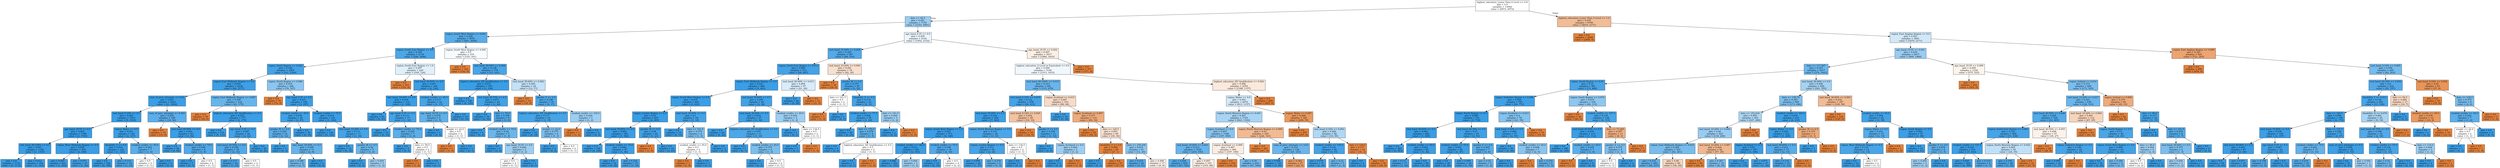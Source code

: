 digraph Tree {
node [shape=box, style="filled", color="black"] ;
0 [label="highest_education_Lower Than A Level <= 0.0\ngini = 0.5\nsamples = 13944\nvalue = [6972, 6972]", fillcolor="#e5813900"] ;
1 [label="date <= 92.5\ngini = 0.441\nsamples = 7154\nvalue = [2353, 4801]", fillcolor="#399de582"] ;
0 -> 1 [labeldistance=2.5, labelangle=45, headlabel="True"] ;
2 [label="region_South West Region <= 0.001\ngini = 0.228\nsamples = 3050\nvalue = [401, 2649]", fillcolor="#399de5d8"] ;
1 -> 2 ;
3 [label="region_South East Region <= 0.0\ngini = 0.164\nsamples = 2734\nvalue = [246, 2488]", fillcolor="#399de5e6"] ;
2 -> 3 ;
4 [label="region_North Region <= 0.022\ngini = 0.106\nsamples = 2505\nvalue = [141, 2364]", fillcolor="#399de5f0"] ;
3 -> 4 ;
5 [label="region_East Midlands Region <= 0.0\ngini = 0.054\nsamples = 2239\nvalue = [62, 2177]", fillcolor="#399de5f8"] ;
4 -> 5 ;
6 [label="num_of_prev_attempts <= 0.01\ngini = 0.021\nsamples = 2023\nvalue = [21, 2002]", fillcolor="#399de5fc"] ;
5 -> 6 ;
7 [label="imd_band_0-10% <= 0.5\ngini = 0.005\nsamples = 1915\nvalue = [5, 1910]", fillcolor="#399de5fe"] ;
6 -> 7 ;
8 [label="age_band_35-55 <= 0.5\ngini = 0.003\nsamples = 1786\nvalue = [3, 1783]", fillcolor="#399de5ff"] ;
7 -> 8 ;
9 [label="imd_band_90-100% <= 0.5\ngini = 0.001\nsamples = 1336\nvalue = [1, 1335]", fillcolor="#399de5ff"] ;
8 -> 9 ;
10 [label="gini = 0.0\nsamples = 1172\nvalue = [0, 1172]", fillcolor="#399de5ff"] ;
9 -> 10 ;
11 [label="gini = 0.012\nsamples = 164\nvalue = [1, 163]", fillcolor="#399de5fd"] ;
9 -> 11 ;
12 [label="region_West Midlands Region <= 0.5\ngini = 0.009\nsamples = 450\nvalue = [2, 448]", fillcolor="#399de5fe"] ;
8 -> 12 ;
13 [label="gini = 0.005\nsamples = 423\nvalue = [1, 422]", fillcolor="#399de5fe"] ;
12 -> 13 ;
14 [label="gini = 0.071\nsamples = 27\nvalue = [1, 26]", fillcolor="#399de5f5"] ;
12 -> 14 ;
15 [label="region_Wales <= 0.5\ngini = 0.031\nsamples = 129\nvalue = [2, 127]", fillcolor="#399de5fb"] ;
7 -> 15 ;
16 [label="disability_Y <= 0.5\ngini = 0.016\nsamples = 122\nvalue = [1, 121]", fillcolor="#399de5fd"] ;
15 -> 16 ;
17 [label="gini = 0.0\nsamples = 108\nvalue = [0, 108]", fillcolor="#399de5ff"] ;
16 -> 17 ;
18 [label="gini = 0.133\nsamples = 14\nvalue = [1, 13]", fillcolor="#399de5eb"] ;
16 -> 18 ;
19 [label="studied_credits <= 45.0\ngini = 0.245\nsamples = 7\nvalue = [1, 6]", fillcolor="#399de5d4"] ;
15 -> 19 ;
20 [label="gini = 0.5\nsamples = 2\nvalue = [1, 1]", fillcolor="#e5813900"] ;
19 -> 20 ;
21 [label="gini = 0.0\nsamples = 5\nvalue = [0, 5]", fillcolor="#399de5ff"] ;
19 -> 21 ;
22 [label="num_of_prev_attempts <= 0.983\ngini = 0.252\nsamples = 108\nvalue = [16, 92]", fillcolor="#399de5d3"] ;
6 -> 22 ;
23 [label="gini = 0.0\nsamples = 15\nvalue = [15, 0]", fillcolor="#e58139ff"] ;
22 -> 23 ;
24 [label="imd_band_80-90% <= 0.5\ngini = 0.021\nsamples = 93\nvalue = [1, 92]", fillcolor="#399de5fc"] ;
22 -> 24 ;
25 [label="gini = 0.0\nsamples = 84\nvalue = [0, 84]", fillcolor="#399de5ff"] ;
24 -> 25 ;
26 [label="studied_credits <= 75.0\ngini = 0.198\nsamples = 9\nvalue = [1, 8]", fillcolor="#399de5df"] ;
24 -> 26 ;
27 [label="gini = 0.0\nsamples = 7\nvalue = [0, 7]", fillcolor="#399de5ff"] ;
26 -> 27 ;
28 [label="gini = 0.5\nsamples = 2\nvalue = [1, 1]", fillcolor="#e5813900"] ;
26 -> 28 ;
29 [label="region_East Midlands Region <= 0.987\ngini = 0.308\nsamples = 216\nvalue = [41, 175]", fillcolor="#399de5c3"] ;
5 -> 29 ;
30 [label="gini = 0.0\nsamples = 39\nvalue = [39, 0]", fillcolor="#e58139ff"] ;
29 -> 30 ;
31 [label="highest_education_HE Qualification <= 0.5\ngini = 0.022\nsamples = 177\nvalue = [2, 175]", fillcolor="#399de5fc"] ;
29 -> 31 ;
32 [label="gini = 0.0\nsamples = 133\nvalue = [0, 133]", fillcolor="#399de5ff"] ;
31 -> 32 ;
33 [label="age_band_0-35 <= 0.5\ngini = 0.087\nsamples = 44\nvalue = [2, 42]", fillcolor="#399de5f3"] ;
31 -> 33 ;
34 [label="imd_band_40-50% <= 0.5\ngini = 0.198\nsamples = 18\nvalue = [2, 16]", fillcolor="#399de5df"] ;
33 -> 34 ;
35 [label="gini = 0.117\nsamples = 16\nvalue = [1, 15]", fillcolor="#399de5ee"] ;
34 -> 35 ;
36 [label="gini = 0.5\nsamples = 2\nvalue = [1, 1]", fillcolor="#e5813900"] ;
34 -> 36 ;
37 [label="gini = 0.0\nsamples = 26\nvalue = [0, 26]", fillcolor="#399de5ff"] ;
33 -> 37 ;
38 [label="region_North Region <= 0.989\ngini = 0.418\nsamples = 266\nvalue = [79, 187]", fillcolor="#399de593"] ;
4 -> 38 ;
39 [label="gini = 0.0\nsamples = 76\nvalue = [76, 0]", fillcolor="#e58139ff"] ;
38 -> 39 ;
40 [label="age_band_0-35 <= 0.5\ngini = 0.031\nsamples = 190\nvalue = [3, 187]", fillcolor="#399de5fb"] ;
38 -> 40 ;
41 [label="studied_credits <= 45.0\ngini = 0.078\nsamples = 49\nvalue = [2, 47]", fillcolor="#399de5f4"] ;
40 -> 41 ;
42 [label="gender_M <= 0.5\ngini = 0.245\nsamples = 14\nvalue = [2, 12]", fillcolor="#399de5d4"] ;
41 -> 42 ;
43 [label="gini = 0.0\nsamples = 3\nvalue = [0, 3]", fillcolor="#399de5ff"] ;
42 -> 43 ;
44 [label="imd_band_30-40% <= 0.5\ngini = 0.298\nsamples = 11\nvalue = [2, 9]", fillcolor="#399de5c6"] ;
42 -> 44 ;
45 [label="gini = 0.346\nsamples = 9\nvalue = [2, 7]", fillcolor="#399de5b6"] ;
44 -> 45 ;
46 [label="gini = 0.0\nsamples = 2\nvalue = [0, 2]", fillcolor="#399de5ff"] ;
44 -> 46 ;
47 [label="gini = 0.0\nsamples = 35\nvalue = [0, 35]", fillcolor="#399de5ff"] ;
41 -> 47 ;
48 [label="studied_credits <= 75.0\ngini = 0.014\nsamples = 141\nvalue = [1, 140]", fillcolor="#399de5fd"] ;
40 -> 48 ;
49 [label="gini = 0.0\nsamples = 124\nvalue = [0, 124]", fillcolor="#399de5ff"] ;
48 -> 49 ;
50 [label="imd_band_10-20% <= 0.5\ngini = 0.111\nsamples = 17\nvalue = [1, 16]", fillcolor="#399de5ef"] ;
48 -> 50 ;
51 [label="gini = 0.0\nsamples = 12\nvalue = [0, 12]", fillcolor="#399de5ff"] ;
50 -> 51 ;
52 [label="gender_M <= 0.5\ngini = 0.32\nsamples = 5\nvalue = [1, 4]", fillcolor="#399de5bf"] ;
50 -> 52 ;
53 [label="gini = 0.0\nsamples = 2\nvalue = [0, 2]", fillcolor="#399de5ff"] ;
52 -> 53 ;
54 [label="gini = 0.444\nsamples = 3\nvalue = [1, 2]", fillcolor="#399de57f"] ;
52 -> 54 ;
55 [label="region_South East Region <= 1.0\ngini = 0.497\nsamples = 229\nvalue = [105, 124]", fillcolor="#399de527"] ;
3 -> 55 ;
56 [label="gini = 0.0\nsamples = 103\nvalue = [103, 0]", fillcolor="#e58139ff"] ;
55 -> 56 ;
57 [label="imd_band_40-50% <= 0.5\ngini = 0.031\nsamples = 126\nvalue = [2, 124]", fillcolor="#399de5fb"] ;
55 -> 57 ;
58 [label="imd_band_30-40% <= 0.5\ngini = 0.018\nsamples = 110\nvalue = [1, 109]", fillcolor="#399de5fd"] ;
57 -> 58 ;
59 [label="gini = 0.0\nsamples = 93\nvalue = [0, 93]", fillcolor="#399de5ff"] ;
58 -> 59 ;
60 [label="age_band_0-35 <= 0.5\ngini = 0.111\nsamples = 17\nvalue = [1, 16]", fillcolor="#399de5ef"] ;
58 -> 60 ;
61 [label="gini = 0.0\nsamples = 10\nvalue = [0, 10]", fillcolor="#399de5ff"] ;
60 -> 61 ;
62 [label="studied_credits <= 75.0\ngini = 0.245\nsamples = 7\nvalue = [1, 6]", fillcolor="#399de5d4"] ;
60 -> 62 ;
63 [label="gini = 0.0\nsamples = 5\nvalue = [0, 5]", fillcolor="#399de5ff"] ;
62 -> 63 ;
64 [label="date <= 50.5\ngini = 0.5\nsamples = 2\nvalue = [1, 1]", fillcolor="#e5813900"] ;
62 -> 64 ;
65 [label="gini = 0.0\nsamples = 1\nvalue = [1, 0]", fillcolor="#e58139ff"] ;
64 -> 65 ;
66 [label="gini = 0.0\nsamples = 1\nvalue = [0, 1]", fillcolor="#399de5ff"] ;
64 -> 66 ;
67 [label="studied_credits <= 45.0\ngini = 0.117\nsamples = 16\nvalue = [1, 15]", fillcolor="#399de5ee"] ;
57 -> 67 ;
68 [label="age_band_35-55 <= 0.5\ngini = 0.278\nsamples = 6\nvalue = [1, 5]", fillcolor="#399de5cc"] ;
67 -> 68 ;
69 [label="gini = 0.0\nsamples = 4\nvalue = [0, 4]", fillcolor="#399de5ff"] ;
68 -> 69 ;
70 [label="weight <= 22.0\ngini = 0.5\nsamples = 2\nvalue = [1, 1]", fillcolor="#e5813900"] ;
68 -> 70 ;
71 [label="gini = 0.0\nsamples = 1\nvalue = [1, 0]", fillcolor="#e58139ff"] ;
70 -> 71 ;
72 [label="gini = 0.0\nsamples = 1\nvalue = [0, 1]", fillcolor="#399de5ff"] ;
70 -> 72 ;
73 [label="gini = 0.0\nsamples = 10\nvalue = [0, 10]", fillcolor="#399de5ff"] ;
67 -> 73 ;
74 [label="region_South West Region <= 0.995\ngini = 0.5\nsamples = 316\nvalue = [155, 161]", fillcolor="#399de50a"] ;
2 -> 74 ;
75 [label="gini = 0.0\nsamples = 142\nvalue = [142, 0]", fillcolor="#e58139ff"] ;
74 -> 75 ;
76 [label="imd_band_50-60% <= 0.008\ngini = 0.138\nsamples = 174\nvalue = [13, 161]", fillcolor="#399de5ea"] ;
74 -> 76 ;
77 [label="highest_education_HE Qualification <= 0.5\ngini = 0.014\nsamples = 145\nvalue = [1, 144]", fillcolor="#399de5fd"] ;
76 -> 77 ;
78 [label="gini = 0.0\nsamples = 120\nvalue = [0, 120]", fillcolor="#399de5ff"] ;
77 -> 78 ;
79 [label="imd_band_60-70% <= 0.5\ngini = 0.077\nsamples = 25\nvalue = [1, 24]", fillcolor="#399de5f4"] ;
77 -> 79 ;
80 [label="gini = 0.0\nsamples = 16\nvalue = [0, 16]", fillcolor="#399de5ff"] ;
79 -> 80 ;
81 [label="date <= 50.5\ngini = 0.198\nsamples = 9\nvalue = [1, 8]", fillcolor="#399de5df"] ;
79 -> 81 ;
82 [label="gini = 0.0\nsamples = 4\nvalue = [0, 4]", fillcolor="#399de5ff"] ;
81 -> 82 ;
83 [label="studied_credits <= 75.0\ngini = 0.32\nsamples = 5\nvalue = [1, 4]", fillcolor="#399de5bf"] ;
81 -> 83 ;
84 [label="gini = 0.0\nsamples = 2\nvalue = [0, 2]", fillcolor="#399de5ff"] ;
83 -> 84 ;
85 [label="age_band_35-55 <= 0.5\ngini = 0.444\nsamples = 3\nvalue = [1, 2]", fillcolor="#399de57f"] ;
83 -> 85 ;
86 [label="gini = 0.5\nsamples = 2\nvalue = [1, 1]", fillcolor="#e5813900"] ;
85 -> 86 ;
87 [label="gini = 0.0\nsamples = 1\nvalue = [0, 1]", fillcolor="#399de5ff"] ;
85 -> 87 ;
88 [label="imd_band_50-60% <= 0.992\ngini = 0.485\nsamples = 29\nvalue = [12, 17]", fillcolor="#399de54b"] ;
76 -> 88 ;
89 [label="gini = 0.0\nsamples = 10\nvalue = [10, 0]", fillcolor="#e58139ff"] ;
88 -> 89 ;
90 [label="gender_F <= 0.5\ngini = 0.188\nsamples = 19\nvalue = [2, 17]", fillcolor="#399de5e1"] ;
88 -> 90 ;
91 [label="highest_education_HE Qualification <= 0.5\ngini = 0.117\nsamples = 16\nvalue = [1, 15]", fillcolor="#399de5ee"] ;
90 -> 91 ;
92 [label="gini = 0.0\nsamples = 12\nvalue = [0, 12]", fillcolor="#399de5ff"] ;
91 -> 92 ;
93 [label="weight <= 22.0\ngini = 0.375\nsamples = 4\nvalue = [1, 3]", fillcolor="#399de5aa"] ;
91 -> 93 ;
94 [label="gini = 0.0\nsamples = 2\nvalue = [0, 2]", fillcolor="#399de5ff"] ;
93 -> 94 ;
95 [label="gini = 0.5\nsamples = 2\nvalue = [1, 1]", fillcolor="#e5813900"] ;
93 -> 95 ;
96 [label="studied_credits <= 105.0\ngini = 0.444\nsamples = 3\nvalue = [1, 2]", fillcolor="#399de57f"] ;
90 -> 96 ;
97 [label="gini = 0.0\nsamples = 1\nvalue = [1, 0]", fillcolor="#e58139ff"] ;
96 -> 97 ;
98 [label="gini = 0.0\nsamples = 2\nvalue = [0, 2]", fillcolor="#399de5ff"] ;
96 -> 98 ;
99 [label="age_band_0-35 <= 0.0\ngini = 0.499\nsamples = 4104\nvalue = [1952, 2152]", fillcolor="#399de518"] ;
1 -> 99 ;
100 [label="imd_band_10-20% <= 0.005\ngini = 0.205\nsamples = 587\nvalue = [68, 519]", fillcolor="#399de5de"] ;
99 -> 100 ;
101 [label="region_South East Region <= 0.013\ngini = 0.096\nsamples = 513\nvalue = [26, 487]", fillcolor="#399de5f1"] ;
100 -> 101 ;
102 [label="region_East Midlands Region <= 0.5\ngini = 0.021\nsamples = 466\nvalue = [5, 461]", fillcolor="#399de5fc"] ;
101 -> 102 ;
103 [label="region_South West Region <= 0.5\ngini = 0.014\nsamples = 426\nvalue = [3, 423]", fillcolor="#399de5fd"] ;
102 -> 103 ;
104 [label="region_London Region <= 0.5\ngini = 0.01\nsamples = 407\nvalue = [2, 405]", fillcolor="#399de5fe"] ;
103 -> 104 ;
105 [label="imd_band_70-80% <= 0.5\ngini = 0.005\nsamples = 383\nvalue = [1, 382]", fillcolor="#399de5fe"] ;
104 -> 105 ;
106 [label="gini = 0.0\nsamples = 336\nvalue = [0, 336]", fillcolor="#399de5ff"] ;
105 -> 106 ;
107 [label="studied_credits <= 75.0\ngini = 0.042\nsamples = 47\nvalue = [1, 46]", fillcolor="#399de5f9"] ;
105 -> 107 ;
108 [label="gini = 0.0\nsamples = 32\nvalue = [0, 32]", fillcolor="#399de5ff"] ;
107 -> 108 ;
109 [label="gini = 0.124\nsamples = 15\nvalue = [1, 14]", fillcolor="#399de5ed"] ;
107 -> 109 ;
110 [label="gender_M <= 0.5\ngini = 0.08\nsamples = 24\nvalue = [1, 23]", fillcolor="#399de5f4"] ;
104 -> 110 ;
111 [label="gini = 0.0\nsamples = 1\nvalue = [1, 0]", fillcolor="#e58139ff"] ;
110 -> 111 ;
112 [label="gini = 0.0\nsamples = 23\nvalue = [0, 23]", fillcolor="#399de5ff"] ;
110 -> 112 ;
113 [label="imd_band_30-40% <= 0.5\ngini = 0.1\nsamples = 19\nvalue = [1, 18]", fillcolor="#399de5f1"] ;
103 -> 113 ;
114 [label="gini = 0.0\nsamples = 15\nvalue = [0, 15]", fillcolor="#399de5ff"] ;
113 -> 114 ;
115 [label="date <= 141.5\ngini = 0.375\nsamples = 4\nvalue = [1, 3]", fillcolor="#399de5aa"] ;
113 -> 115 ;
116 [label="studied_credits <= 45.0\ngini = 0.5\nsamples = 2\nvalue = [1, 1]", fillcolor="#e5813900"] ;
115 -> 116 ;
117 [label="gini = 0.0\nsamples = 1\nvalue = [1, 0]", fillcolor="#e58139ff"] ;
116 -> 117 ;
118 [label="gini = 0.0\nsamples = 1\nvalue = [0, 1]", fillcolor="#399de5ff"] ;
116 -> 118 ;
119 [label="gini = 0.0\nsamples = 2\nvalue = [0, 2]", fillcolor="#399de5ff"] ;
115 -> 119 ;
120 [label="imd_band_50-60% <= 0.5\ngini = 0.095\nsamples = 40\nvalue = [2, 38]", fillcolor="#399de5f2"] ;
102 -> 120 ;
121 [label="imd_band_30-40% <= 0.5\ngini = 0.053\nsamples = 37\nvalue = [1, 36]", fillcolor="#399de5f8"] ;
120 -> 121 ;
122 [label="gini = 0.0\nsamples = 26\nvalue = [0, 26]", fillcolor="#399de5ff"] ;
121 -> 122 ;
123 [label="highest_education_HE Qualification <= 0.5\ngini = 0.165\nsamples = 11\nvalue = [1, 10]", fillcolor="#399de5e6"] ;
121 -> 123 ;
124 [label="gini = 0.0\nsamples = 7\nvalue = [0, 7]", fillcolor="#399de5ff"] ;
123 -> 124 ;
125 [label="studied_credits <= 45.0\ngini = 0.375\nsamples = 4\nvalue = [1, 3]", fillcolor="#399de5aa"] ;
123 -> 125 ;
126 [label="gini = 0.0\nsamples = 2\nvalue = [0, 2]", fillcolor="#399de5ff"] ;
125 -> 126 ;
127 [label="gini = 0.5\nsamples = 2\nvalue = [1, 1]", fillcolor="#e5813900"] ;
125 -> 127 ;
128 [label="studied_credits <= 45.0\ngini = 0.444\nsamples = 3\nvalue = [1, 2]", fillcolor="#399de57f"] ;
120 -> 128 ;
129 [label="gini = 0.0\nsamples = 1\nvalue = [0, 1]", fillcolor="#399de5ff"] ;
128 -> 129 ;
130 [label="date <= 134.5\ngini = 0.5\nsamples = 2\nvalue = [1, 1]", fillcolor="#e5813900"] ;
128 -> 130 ;
131 [label="gini = 0.0\nsamples = 1\nvalue = [0, 1]", fillcolor="#399de5ff"] ;
130 -> 131 ;
132 [label="gini = 0.0\nsamples = 1\nvalue = [1, 0]", fillcolor="#e58139ff"] ;
130 -> 132 ;
133 [label="imd_band_80-90% <= 0.013\ngini = 0.494\nsamples = 47\nvalue = [21, 26]", fillcolor="#399de531"] ;
101 -> 133 ;
134 [label="gini = 0.0\nsamples = 26\nvalue = [0, 26]", fillcolor="#399de5ff"] ;
133 -> 134 ;
135 [label="gini = 0.0\nsamples = 21\nvalue = [21, 0]", fillcolor="#e58139ff"] ;
133 -> 135 ;
136 [label="imd_band_10-20% <= 0.944\ngini = 0.491\nsamples = 74\nvalue = [42, 32]", fillcolor="#e581393d"] ;
100 -> 136 ;
137 [label="gini = 0.0\nsamples = 39\nvalue = [39, 0]", fillcolor="#e58139ff"] ;
136 -> 137 ;
138 [label="gender_M <= 0.5\ngini = 0.157\nsamples = 35\nvalue = [3, 32]", fillcolor="#399de5e7"] ;
136 -> 138 ;
139 [label="date <= 141.5\ngini = 0.5\nsamples = 2\nvalue = [1, 1]", fillcolor="#e5813900"] ;
138 -> 139 ;
140 [label="gini = 0.0\nsamples = 1\nvalue = [1, 0]", fillcolor="#e58139ff"] ;
139 -> 140 ;
141 [label="gini = 0.0\nsamples = 1\nvalue = [0, 1]", fillcolor="#399de5ff"] ;
139 -> 141 ;
142 [label="disability_Y <= 0.5\ngini = 0.114\nsamples = 33\nvalue = [2, 31]", fillcolor="#399de5ef"] ;
138 -> 142 ;
143 [label="studied_credits <= 77.5\ngini = 0.064\nsamples = 30\nvalue = [1, 29]", fillcolor="#399de5f6"] ;
142 -> 143 ;
144 [label="gini = 0.0\nsamples = 24\nvalue = [0, 24]", fillcolor="#399de5ff"] ;
143 -> 144 ;
145 [label="date <= 155.5\ngini = 0.278\nsamples = 6\nvalue = [1, 5]", fillcolor="#399de5cc"] ;
143 -> 145 ;
146 [label="gini = 0.0\nsamples = 4\nvalue = [0, 4]", fillcolor="#399de5ff"] ;
145 -> 146 ;
147 [label="highest_education_HE Qualification <= 0.5\ngini = 0.5\nsamples = 2\nvalue = [1, 1]", fillcolor="#e5813900"] ;
145 -> 147 ;
148 [label="gini = 0.0\nsamples = 1\nvalue = [0, 1]", fillcolor="#399de5ff"] ;
147 -> 148 ;
149 [label="gini = 0.0\nsamples = 1\nvalue = [1, 0]", fillcolor="#e58139ff"] ;
147 -> 149 ;
150 [label="date <= 141.5\ngini = 0.444\nsamples = 3\nvalue = [1, 2]", fillcolor="#399de57f"] ;
142 -> 150 ;
151 [label="gini = 0.0\nsamples = 2\nvalue = [0, 2]", fillcolor="#399de5ff"] ;
150 -> 151 ;
152 [label="gini = 0.0\nsamples = 1\nvalue = [1, 0]", fillcolor="#e58139ff"] ;
150 -> 152 ;
153 [label="age_band_35-55 <= 0.002\ngini = 0.497\nsamples = 3517\nvalue = [1884, 1633]", fillcolor="#e5813922"] ;
99 -> 153 ;
154 [label="highest_education_A Level or Equivalent <= 0.0\ngini = 0.499\nsamples = 3146\nvalue = [1513, 1633]", fillcolor="#399de513"] ;
153 -> 154 ;
155 [label="imd_band_90-100% <= 0.015\ngini = 0.313\nsamples = 591\nvalue = [115, 476]", fillcolor="#399de5c1"] ;
154 -> 155 ;
156 [label="imd_band_0-10% <= 0.035\ngini = 0.112\nsamples = 438\nvalue = [26, 412]", fillcolor="#399de5ef"] ;
155 -> 156 ;
157 [label="imd_band_30-40% <= 0.5\ngini = 0.034\nsamples = 409\nvalue = [7, 402]", fillcolor="#399de5fb"] ;
156 -> 157 ;
158 [label="region_South West Region <= 0.5\ngini = 0.021\nsamples = 373\nvalue = [4, 369]", fillcolor="#399de5fc"] ;
157 -> 158 ;
159 [label="studied_credits <= 182.5\ngini = 0.011\nsamples = 355\nvalue = [2, 353]", fillcolor="#399de5fe"] ;
158 -> 159 ;
160 [label="gini = 0.006\nsamples = 352\nvalue = [1, 351]", fillcolor="#399de5fe"] ;
159 -> 160 ;
161 [label="gini = 0.444\nsamples = 3\nvalue = [1, 2]", fillcolor="#399de57f"] ;
159 -> 161 ;
162 [label="studied_credits <= 75.0\ngini = 0.198\nsamples = 18\nvalue = [2, 16]", fillcolor="#399de5df"] ;
158 -> 162 ;
163 [label="gini = 0.0\nsamples = 14\nvalue = [0, 14]", fillcolor="#399de5ff"] ;
162 -> 163 ;
164 [label="gini = 0.5\nsamples = 4\nvalue = [2, 2]", fillcolor="#e5813900"] ;
162 -> 164 ;
165 [label="region_North Western Region <= 0.5\ngini = 0.153\nsamples = 36\nvalue = [3, 33]", fillcolor="#399de5e8"] ;
157 -> 165 ;
166 [label="region_London Region <= 0.5\ngini = 0.111\nsamples = 34\nvalue = [2, 32]", fillcolor="#399de5ef"] ;
165 -> 166 ;
167 [label="gini = 0.069\nsamples = 28\nvalue = [1, 27]", fillcolor="#399de5f6"] ;
166 -> 167 ;
168 [label="gini = 0.278\nsamples = 6\nvalue = [1, 5]", fillcolor="#399de5cc"] ;
166 -> 168 ;
169 [label="date <= 134.5\ngini = 0.5\nsamples = 2\nvalue = [1, 1]", fillcolor="#e5813900"] ;
165 -> 169 ;
170 [label="gini = 0.0\nsamples = 1\nvalue = [0, 1]", fillcolor="#399de5ff"] ;
169 -> 170 ;
171 [label="gini = 0.0\nsamples = 1\nvalue = [1, 0]", fillcolor="#e58139ff"] ;
169 -> 171 ;
172 [label="imd_band_0-10% <= 0.925\ngini = 0.452\nsamples = 29\nvalue = [19, 10]", fillcolor="#e5813979"] ;
156 -> 172 ;
173 [label="gini = 0.0\nsamples = 18\nvalue = [18, 0]", fillcolor="#e58139ff"] ;
172 -> 173 ;
174 [label="gender_F <= 0.5\ngini = 0.165\nsamples = 11\nvalue = [1, 10]", fillcolor="#399de5e6"] ;
172 -> 174 ;
175 [label="gini = 0.0\nsamples = 8\nvalue = [0, 8]", fillcolor="#399de5ff"] ;
174 -> 175 ;
176 [label="region_Scotland <= 0.5\ngini = 0.444\nsamples = 3\nvalue = [1, 2]", fillcolor="#399de57f"] ;
174 -> 176 ;
177 [label="gini = 0.0\nsamples = 2\nvalue = [0, 2]", fillcolor="#399de5ff"] ;
176 -> 177 ;
178 [label="gini = 0.0\nsamples = 1\nvalue = [1, 0]", fillcolor="#e58139ff"] ;
176 -> 178 ;
179 [label="region_Scotland <= 0.015\ngini = 0.487\nsamples = 153\nvalue = [89, 64]", fillcolor="#e5813948"] ;
155 -> 179 ;
180 [label="gini = 0.0\nsamples = 34\nvalue = [0, 34]", fillcolor="#399de5ff"] ;
179 -> 180 ;
181 [label="region_Scotland <= 0.997\ngini = 0.377\nsamples = 119\nvalue = [89, 30]", fillcolor="#e58139a9"] ;
179 -> 181 ;
182 [label="gini = 0.0\nsamples = 50\nvalue = [50, 0]", fillcolor="#e58139ff"] ;
181 -> 182 ;
183 [label="date <= 120.5\ngini = 0.491\nsamples = 69\nvalue = [39, 30]", fillcolor="#e581393b"] ;
181 -> 183 ;
184 [label="disability_Y <= 0.5\ngini = 0.069\nsamples = 28\nvalue = [27, 1]", fillcolor="#e58139f6"] ;
183 -> 184 ;
185 [label="gini = 0.0\nsamples = 1\nvalue = [0, 1]", fillcolor="#399de5ff"] ;
184 -> 185 ;
186 [label="gini = 0.0\nsamples = 27\nvalue = [27, 0]", fillcolor="#e58139ff"] ;
184 -> 186 ;
187 [label="date <= 159.258\ngini = 0.414\nsamples = 41\nvalue = [12, 29]", fillcolor="#399de595"] ;
183 -> 187 ;
188 [label="gini = 0.219\nsamples = 24\nvalue = [3, 21]", fillcolor="#399de5db"] ;
187 -> 188 ;
189 [label="gini = 0.498\nsamples = 17\nvalue = [9, 8]", fillcolor="#e581391c"] ;
187 -> 189 ;
190 [label="highest_education_HE Qualification <= 0.002\ngini = 0.496\nsamples = 2555\nvalue = [1398, 1157]", fillcolor="#e581392c"] ;
154 -> 190 ;
191 [label="region_Wales <= 0.0\ngini = 0.493\nsamples = 2070\nvalue = [913, 1157]", fillcolor="#399de536"] ;
190 -> 191 ;
192 [label="region_North Western Region <= 0.001\ngini = 0.461\nsamples = 1725\nvalue = [623, 1102]", fillcolor="#399de56f"] ;
191 -> 192 ;
193 [label="region_Scotland <= 0.0\ngini = 0.407\nsamples = 1396\nvalue = [397, 999]", fillcolor="#399de59a"] ;
192 -> 193 ;
194 [label="imd_band_10-20% <= 0.021\ngini = 0.313\nsamples = 1030\nvalue = [200, 830]", fillcolor="#399de5c2"] ;
193 -> 194 ;
195 [label="gini = 0.204\nsamples = 839\nvalue = [97, 742]", fillcolor="#399de5de"] ;
194 -> 195 ;
196 [label="gini = 0.497\nsamples = 191\nvalue = [103, 88]", fillcolor="#e5813925"] ;
194 -> 196 ;
197 [label="region_Scotland <= 0.999\ngini = 0.497\nsamples = 366\nvalue = [197, 169]", fillcolor="#e5813924"] ;
193 -> 197 ;
198 [label="gini = 0.0\nsamples = 150\nvalue = [150, 0]", fillcolor="#e58139ff"] ;
197 -> 198 ;
199 [label="gini = 0.34\nsamples = 216\nvalue = [47, 169]", fillcolor="#399de5b8"] ;
197 -> 199 ;
200 [label="region_North Western Region <= 0.999\ngini = 0.43\nsamples = 329\nvalue = [226, 103]", fillcolor="#e581398b"] ;
192 -> 200 ;
201 [label="gini = 0.0\nsamples = 201\nvalue = [201, 0]", fillcolor="#e58139ff"] ;
200 -> 201 ;
202 [label="num_of_prev_attempts <= 0.03\ngini = 0.314\nsamples = 128\nvalue = [25, 103]", fillcolor="#399de5c1"] ;
200 -> 202 ;
203 [label="gini = 0.058\nsamples = 101\nvalue = [3, 98]", fillcolor="#399de5f7"] ;
202 -> 203 ;
204 [label="gini = 0.302\nsamples = 27\nvalue = [22, 5]", fillcolor="#e58139c5"] ;
202 -> 204 ;
205 [label="region_Wales <= 0.997\ngini = 0.268\nsamples = 345\nvalue = [290, 55]", fillcolor="#e58139cf"] ;
191 -> 205 ;
206 [label="gini = 0.0\nsamples = 257\nvalue = [257, 0]", fillcolor="#e58139ff"] ;
205 -> 206 ;
207 [label="imd_band_0-10% <= 0.003\ngini = 0.469\nsamples = 88\nvalue = [33, 55]", fillcolor="#399de566"] ;
205 -> 207 ;
208 [label="studied_credits <= 105.0\ngini = 0.101\nsamples = 56\nvalue = [3, 53]", fillcolor="#399de5f1"] ;
207 -> 208 ;
209 [label="gini = 0.075\nsamples = 51\nvalue = [2, 49]", fillcolor="#399de5f5"] ;
208 -> 209 ;
210 [label="gini = 0.32\nsamples = 5\nvalue = [1, 4]", fillcolor="#399de5bf"] ;
208 -> 210 ;
211 [label="date <= 120.5\ngini = 0.117\nsamples = 32\nvalue = [30, 2]", fillcolor="#e58139ee"] ;
207 -> 211 ;
212 [label="gini = 0.0\nsamples = 2\nvalue = [0, 2]", fillcolor="#399de5ff"] ;
211 -> 212 ;
213 [label="gini = 0.0\nsamples = 30\nvalue = [30, 0]", fillcolor="#e58139ff"] ;
211 -> 213 ;
214 [label="gini = 0.0\nsamples = 485\nvalue = [485, 0]", fillcolor="#e58139ff"] ;
190 -> 214 ;
215 [label="gini = 0.0\nsamples = 371\nvalue = [371, 0]", fillcolor="#e58139ff"] ;
153 -> 215 ;
216 [label="highest_education_Lower Than A Level <= 1.0\ngini = 0.435\nsamples = 6790\nvalue = [4619, 2171]", fillcolor="#e5813987"] ;
0 -> 216 [labeldistance=2.5, labelangle=-45, headlabel="False"] ;
217 [label="gini = 0.0\nsamples = 2949\nvalue = [2949, 0]", fillcolor="#e58139ff"] ;
216 -> 217 ;
218 [label="region_East Anglian Region <= 0.0\ngini = 0.491\nsamples = 3841\nvalue = [1670, 2171]", fillcolor="#399de53b"] ;
216 -> 218 ;
219 [label="age_band_35-55 <= 0.001\ngini = 0.439\nsamples = 2917\nvalue = [949, 1968]", fillcolor="#399de584"] ;
218 -> 219 ;
220 [label="date <= 117.587\ngini = 0.327\nsamples = 1817\nvalue = [374, 1443]", fillcolor="#399de5bd"] ;
219 -> 220 ;
221 [label="region_South Region <= 0.01\ngini = 0.14\nsamples = 961\nvalue = [73, 888]", fillcolor="#399de5ea"] ;
220 -> 221 ;
222 [label="region_Yorkshire Region <= 0.006\ngini = 0.058\nsamples = 797\nvalue = [24, 773]", fillcolor="#399de5f7"] ;
221 -> 222 ;
223 [label="region_North Region <= 0.5\ngini = 0.008\nsamples = 721\nvalue = [3, 718]", fillcolor="#399de5fe"] ;
222 -> 223 ;
224 [label="imd_band_50-60% <= 0.5\ngini = 0.003\nsamples = 666\nvalue = [1, 665]", fillcolor="#399de5ff"] ;
223 -> 224 ;
225 [label="gini = 0.0\nsamples = 583\nvalue = [0, 583]", fillcolor="#399de5ff"] ;
224 -> 225 ;
226 [label="studied_credits <= 45.0\ngini = 0.024\nsamples = 83\nvalue = [1, 82]", fillcolor="#399de5fc"] ;
224 -> 226 ;
227 [label="gini = 0.111\nsamples = 17\nvalue = [1, 16]", fillcolor="#399de5ef"] ;
226 -> 227 ;
228 [label="gini = 0.0\nsamples = 66\nvalue = [0, 66]", fillcolor="#399de5ff"] ;
226 -> 228 ;
229 [label="imd_band_20-30% <= 0.5\ngini = 0.07\nsamples = 55\nvalue = [2, 53]", fillcolor="#399de5f5"] ;
223 -> 229 ;
230 [label="studied_credits <= 75.0\ngini = 0.041\nsamples = 48\nvalue = [1, 47]", fillcolor="#399de5fa"] ;
229 -> 230 ;
231 [label="gini = 0.0\nsamples = 28\nvalue = [0, 28]", fillcolor="#399de5ff"] ;
230 -> 231 ;
232 [label="gini = 0.095\nsamples = 20\nvalue = [1, 19]", fillcolor="#399de5f2"] ;
230 -> 232 ;
233 [label="gender_F <= 0.5\ngini = 0.245\nsamples = 7\nvalue = [1, 6]", fillcolor="#399de5d4"] ;
229 -> 233 ;
234 [label="gini = 0.32\nsamples = 5\nvalue = [1, 4]", fillcolor="#399de5bf"] ;
233 -> 234 ;
235 [label="gini = 0.0\nsamples = 2\nvalue = [0, 2]", fillcolor="#399de5ff"] ;
233 -> 235 ;
236 [label="region_Scotland <= 0.015\ngini = 0.4\nsamples = 76\nvalue = [21, 55]", fillcolor="#399de59e"] ;
222 -> 236 ;
237 [label="imd_band_0-10% <= 0.5\ngini = 0.068\nsamples = 57\nvalue = [2, 55]", fillcolor="#399de5f6"] ;
236 -> 237 ;
238 [label="gini = 0.0\nsamples = 50\nvalue = [0, 50]", fillcolor="#399de5ff"] ;
237 -> 238 ;
239 [label="studied_credits <= 45.0\ngini = 0.408\nsamples = 7\nvalue = [2, 5]", fillcolor="#399de599"] ;
237 -> 239 ;
240 [label="gini = 0.0\nsamples = 1\nvalue = [1, 0]", fillcolor="#e58139ff"] ;
239 -> 240 ;
241 [label="gini = 0.278\nsamples = 6\nvalue = [1, 5]", fillcolor="#399de5cc"] ;
239 -> 241 ;
242 [label="gini = 0.0\nsamples = 19\nvalue = [19, 0]", fillcolor="#e58139ff"] ;
236 -> 242 ;
243 [label="region_South Region <= 0.974\ngini = 0.419\nsamples = 164\nvalue = [49, 115]", fillcolor="#399de592"] ;
221 -> 243 ;
244 [label="gini = 0.0\nsamples = 40\nvalue = [40, 0]", fillcolor="#e58139ff"] ;
243 -> 244 ;
245 [label="studied_credits <= 157.5\ngini = 0.135\nsamples = 124\nvalue = [9, 115]", fillcolor="#399de5eb"] ;
243 -> 245 ;
246 [label="imd_band_40-50% <= 0.5\ngini = 0.018\nsamples = 113\nvalue = [1, 112]", fillcolor="#399de5fd"] ;
245 -> 246 ;
247 [label="gini = 0.0\nsamples = 106\nvalue = [0, 106]", fillcolor="#399de5ff"] ;
246 -> 247 ;
248 [label="studied_credits <= 45.0\ngini = 0.245\nsamples = 7\nvalue = [1, 6]", fillcolor="#399de5d4"] ;
246 -> 248 ;
249 [label="gini = 0.0\nsamples = 1\nvalue = [1, 0]", fillcolor="#e58139ff"] ;
248 -> 249 ;
250 [label="gini = 0.0\nsamples = 6\nvalue = [0, 6]", fillcolor="#399de5ff"] ;
248 -> 250 ;
251 [label="date <= 73.285\ngini = 0.397\nsamples = 11\nvalue = [8, 3]", fillcolor="#e581399f"] ;
245 -> 251 ;
252 [label="gender_F <= 0.5\ngini = 0.375\nsamples = 4\nvalue = [1, 3]", fillcolor="#399de5aa"] ;
251 -> 252 ;
253 [label="gini = 0.5\nsamples = 2\nvalue = [1, 1]", fillcolor="#e5813900"] ;
252 -> 253 ;
254 [label="gini = 0.0\nsamples = 2\nvalue = [0, 2]", fillcolor="#399de5ff"] ;
252 -> 254 ;
255 [label="gini = 0.0\nsamples = 7\nvalue = [7, 0]", fillcolor="#e58139ff"] ;
251 -> 255 ;
256 [label="imd_band_30-40% <= 0.0\ngini = 0.456\nsamples = 856\nvalue = [301, 555]", fillcolor="#399de575"] ;
220 -> 256 ;
257 [label="date <= 158.74\ngini = 0.383\nsamples = 669\nvalue = [173, 496]", fillcolor="#399de5a6"] ;
256 -> 257 ;
258 [label="date <= 152.034\ngini = 0.465\nsamples = 453\nvalue = [167, 286]", fillcolor="#399de56a"] ;
257 -> 258 ;
259 [label="imd_band_10-20% <= 0.002\ngini = 0.44\nsamples = 425\nvalue = [139, 286]", fillcolor="#399de583"] ;
258 -> 259 ;
260 [label="region_East Midlands Region <= 0.019\ngini = 0.364\nsamples = 343\nvalue = [82, 261]", fillcolor="#399de5af"] ;
259 -> 260 ;
261 [label="gini = 0.272\nsamples = 283\nvalue = [46, 237]", fillcolor="#399de5ce"] ;
260 -> 261 ;
262 [label="gini = 0.48\nsamples = 60\nvalue = [36, 24]", fillcolor="#e5813955"] ;
260 -> 262 ;
263 [label="imd_band_10-20% <= 0.987\ngini = 0.424\nsamples = 82\nvalue = [57, 25]", fillcolor="#e581398f"] ;
259 -> 263 ;
264 [label="gini = 0.0\nsamples = 49\nvalue = [49, 0]", fillcolor="#e58139ff"] ;
263 -> 264 ;
265 [label="gini = 0.367\nsamples = 33\nvalue = [8, 25]", fillcolor="#399de5ad"] ;
263 -> 265 ;
266 [label="gini = 0.0\nsamples = 28\nvalue = [28, 0]", fillcolor="#e58139ff"] ;
258 -> 266 ;
267 [label="studied_credits <= 165.0\ngini = 0.054\nsamples = 216\nvalue = [6, 210]", fillcolor="#399de5f8"] ;
257 -> 267 ;
268 [label="region_Wales <= 0.5\ngini = 0.028\nsamples = 212\nvalue = [3, 209]", fillcolor="#399de5fb"] ;
267 -> 268 ;
269 [label="region_Scotland <= 0.5\ngini = 0.01\nsamples = 197\nvalue = [1, 196]", fillcolor="#399de5fe"] ;
268 -> 269 ;
270 [label="gini = 0.0\nsamples = 170\nvalue = [0, 170]", fillcolor="#399de5ff"] ;
269 -> 270 ;
271 [label="gini = 0.071\nsamples = 27\nvalue = [1, 26]", fillcolor="#399de5f5"] ;
269 -> 271 ;
272 [label="imd_band_50-60% <= 0.5\ngini = 0.231\nsamples = 15\nvalue = [2, 13]", fillcolor="#399de5d8"] ;
268 -> 272 ;
273 [label="gini = 0.133\nsamples = 14\nvalue = [1, 13]", fillcolor="#399de5eb"] ;
272 -> 273 ;
274 [label="gini = 0.0\nsamples = 1\nvalue = [1, 0]", fillcolor="#e58139ff"] ;
272 -> 274 ;
275 [label="gender_M <= 0.5\ngini = 0.375\nsamples = 4\nvalue = [3, 1]", fillcolor="#e58139aa"] ;
267 -> 275 ;
276 [label="gini = 0.0\nsamples = 1\nvalue = [0, 1]", fillcolor="#399de5ff"] ;
275 -> 276 ;
277 [label="gini = 0.0\nsamples = 3\nvalue = [3, 0]", fillcolor="#e58139ff"] ;
275 -> 277 ;
278 [label="imd_band_30-40% <= 0.993\ngini = 0.432\nsamples = 187\nvalue = [128, 59]", fillcolor="#e5813989"] ;
256 -> 278 ;
279 [label="gini = 0.0\nsamples = 125\nvalue = [125, 0]", fillcolor="#e58139ff"] ;
278 -> 279 ;
280 [label="studied_credits <= 45.0\ngini = 0.092\nsamples = 62\nvalue = [3, 59]", fillcolor="#399de5f2"] ;
278 -> 280 ;
281 [label="region_Wales <= 0.5\ngini = 0.231\nsamples = 15\nvalue = [2, 13]", fillcolor="#399de5d8"] ;
280 -> 281 ;
282 [label="region_West Midlands Region <= 0.5\ngini = 0.133\nsamples = 14\nvalue = [1, 13]", fillcolor="#399de5eb"] ;
281 -> 282 ;
283 [label="gini = 0.0\nsamples = 12\nvalue = [0, 12]", fillcolor="#399de5ff"] ;
282 -> 283 ;
284 [label="gini = 0.5\nsamples = 2\nvalue = [1, 1]", fillcolor="#e5813900"] ;
282 -> 284 ;
285 [label="gini = 0.0\nsamples = 1\nvalue = [1, 0]", fillcolor="#e58139ff"] ;
281 -> 285 ;
286 [label="region_South Region <= 0.5\ngini = 0.042\nsamples = 47\nvalue = [1, 46]", fillcolor="#399de5f9"] ;
280 -> 286 ;
287 [label="gini = 0.0\nsamples = 41\nvalue = [0, 41]", fillcolor="#399de5ff"] ;
286 -> 287 ;
288 [label="gender_F <= 0.5\ngini = 0.278\nsamples = 6\nvalue = [1, 5]", fillcolor="#399de5cc"] ;
286 -> 288 ;
289 [label="gini = 0.444\nsamples = 3\nvalue = [1, 2]", fillcolor="#399de57f"] ;
288 -> 289 ;
290 [label="gini = 0.0\nsamples = 3\nvalue = [0, 3]", fillcolor="#399de5ff"] ;
288 -> 290 ;
291 [label="age_band_35-55 <= 0.999\ngini = 0.499\nsamples = 1100\nvalue = [575, 525]", fillcolor="#e5813916"] ;
219 -> 291 ;
292 [label="gini = 0.0\nsamples = 402\nvalue = [402, 0]", fillcolor="#e58139ff"] ;
291 -> 292 ;
293 [label="region_Ireland <= 0.016\ngini = 0.373\nsamples = 698\nvalue = [173, 525]", fillcolor="#399de5ab"] ;
291 -> 293 ;
294 [label="imd_band_10-20% <= 0.017\ngini = 0.321\nsamples = 638\nvalue = [128, 510]", fillcolor="#399de5bf"] ;
293 -> 294 ;
295 [label="imd_band_40-50% <= 0.028\ngini = 0.205\nsamples = 526\nvalue = [61, 465]", fillcolor="#399de5de"] ;
294 -> 295 ;
296 [label="region_South East Region <= 0.001\ngini = 0.123\nsamples = 469\nvalue = [31, 438]", fillcolor="#399de5ed"] ;
295 -> 296 ;
297 [label="studied_credits <= 127.5\ngini = 0.034\nsamples = 410\nvalue = [7, 403]", fillcolor="#399de5fb"] ;
296 -> 297 ;
298 [label="gini = 0.029\nsamples = 402\nvalue = [6, 396]", fillcolor="#399de5fb"] ;
297 -> 298 ;
299 [label="gini = 0.219\nsamples = 8\nvalue = [1, 7]", fillcolor="#399de5db"] ;
297 -> 299 ;
300 [label="region_North Western Region <= 0.052\ngini = 0.483\nsamples = 59\nvalue = [24, 35]", fillcolor="#399de550"] ;
296 -> 300 ;
301 [label="gini = 0.145\nsamples = 38\nvalue = [3, 35]", fillcolor="#399de5e9"] ;
300 -> 301 ;
302 [label="gini = 0.0\nsamples = 21\nvalue = [21, 0]", fillcolor="#e58139ff"] ;
300 -> 302 ;
303 [label="imd_band_40-50% <= 0.955\ngini = 0.499\nsamples = 57\nvalue = [30, 27]", fillcolor="#e5813919"] ;
295 -> 303 ;
304 [label="gini = 0.0\nsamples = 28\nvalue = [28, 0]", fillcolor="#e58139ff"] ;
303 -> 304 ;
305 [label="region_Yorkshire Region <= 0.5\ngini = 0.128\nsamples = 29\nvalue = [2, 27]", fillcolor="#399de5ec"] ;
303 -> 305 ;
306 [label="gini = 0.069\nsamples = 28\nvalue = [1, 27]", fillcolor="#399de5f6"] ;
305 -> 306 ;
307 [label="gini = 0.0\nsamples = 1\nvalue = [1, 0]", fillcolor="#e58139ff"] ;
305 -> 307 ;
308 [label="imd_band_10-20% <= 0.994\ngini = 0.481\nsamples = 112\nvalue = [67, 45]", fillcolor="#e5813954"] ;
294 -> 308 ;
309 [label="gini = 0.0\nsamples = 63\nvalue = [63, 0]", fillcolor="#e58139ff"] ;
308 -> 309 ;
310 [label="region_North Region <= 0.5\ngini = 0.15\nsamples = 49\nvalue = [4, 45]", fillcolor="#399de5e8"] ;
308 -> 310 ;
311 [label="region_South West Region <= 0.5\ngini = 0.089\nsamples = 43\nvalue = [2, 41]", fillcolor="#399de5f3"] ;
310 -> 311 ;
312 [label="gini = 0.0\nsamples = 34\nvalue = [0, 34]", fillcolor="#399de5ff"] ;
311 -> 312 ;
313 [label="gini = 0.346\nsamples = 9\nvalue = [2, 7]", fillcolor="#399de5b6"] ;
311 -> 313 ;
314 [label="date <= 96.0\ngini = 0.444\nsamples = 6\nvalue = [2, 4]", fillcolor="#399de57f"] ;
310 -> 314 ;
315 [label="gini = 0.5\nsamples = 4\nvalue = [2, 2]", fillcolor="#e5813900"] ;
314 -> 315 ;
316 [label="gini = 0.0\nsamples = 2\nvalue = [0, 2]", fillcolor="#399de5ff"] ;
314 -> 316 ;
317 [label="region_Ireland <= 0.999\ngini = 0.375\nsamples = 60\nvalue = [45, 15]", fillcolor="#e58139aa"] ;
293 -> 317 ;
318 [label="gini = 0.0\nsamples = 44\nvalue = [44, 0]", fillcolor="#e58139ff"] ;
317 -> 318 ;
319 [label="date <= 96.0\ngini = 0.117\nsamples = 16\nvalue = [1, 15]", fillcolor="#399de5ee"] ;
317 -> 319 ;
320 [label="gini = 0.0\nsamples = 8\nvalue = [0, 8]", fillcolor="#399de5ff"] ;
319 -> 320 ;
321 [label="date <= 141.5\ngini = 0.219\nsamples = 8\nvalue = [1, 7]", fillcolor="#399de5db"] ;
319 -> 321 ;
322 [label="imd_band_30-40% <= 0.5\ngini = 0.375\nsamples = 4\nvalue = [1, 3]", fillcolor="#399de5aa"] ;
321 -> 322 ;
323 [label="gini = 0.444\nsamples = 3\nvalue = [1, 2]", fillcolor="#399de57f"] ;
322 -> 323 ;
324 [label="gini = 0.0\nsamples = 1\nvalue = [0, 1]", fillcolor="#399de5ff"] ;
322 -> 324 ;
325 [label="gini = 0.0\nsamples = 4\nvalue = [0, 4]", fillcolor="#399de5ff"] ;
321 -> 325 ;
326 [label="region_East Anglian Region <= 0.999\ngini = 0.343\nsamples = 924\nvalue = [721, 203]", fillcolor="#e58139b7"] ;
218 -> 326 ;
327 [label="gini = 0.0\nsamples = 659\nvalue = [659, 0]", fillcolor="#e58139ff"] ;
326 -> 327 ;
328 [label="imd_band_0-10% <= 0.005\ngini = 0.358\nsamples = 265\nvalue = [62, 203]", fillcolor="#399de5b1"] ;
326 -> 328 ;
329 [label="imd_band_20-30% <= 0.058\ngini = 0.2\nsamples = 222\nvalue = [25, 197]", fillcolor="#399de5df"] ;
328 -> 329 ;
330 [label="disability_Y <= 0.011\ngini = 0.136\nsamples = 205\nvalue = [15, 190]", fillcolor="#399de5eb"] ;
329 -> 330 ;
331 [label="date <= 120.5\ngini = 0.064\nsamples = 180\nvalue = [6, 174]", fillcolor="#399de5f6"] ;
330 -> 331 ;
332 [label="imd_band_70-80% <= 0.5\ngini = 0.036\nsamples = 109\nvalue = [2, 107]", fillcolor="#399de5fa"] ;
331 -> 332 ;
333 [label="imd_band_80-90% <= 0.5\ngini = 0.023\nsamples = 87\nvalue = [1, 86]", fillcolor="#399de5fc"] ;
332 -> 333 ;
334 [label="gini = 0.0\nsamples = 60\nvalue = [0, 60]", fillcolor="#399de5ff"] ;
333 -> 334 ;
335 [label="gini = 0.071\nsamples = 27\nvalue = [1, 26]", fillcolor="#399de5f5"] ;
333 -> 335 ;
336 [label="age_band_0-35 <= 0.5\ngini = 0.087\nsamples = 22\nvalue = [1, 21]", fillcolor="#399de5f3"] ;
332 -> 336 ;
337 [label="gini = 0.198\nsamples = 9\nvalue = [1, 8]", fillcolor="#399de5df"] ;
336 -> 337 ;
338 [label="gini = 0.0\nsamples = 13\nvalue = [0, 13]", fillcolor="#399de5ff"] ;
336 -> 338 ;
339 [label="date <= 127.5\ngini = 0.106\nsamples = 71\nvalue = [4, 67]", fillcolor="#399de5f0"] ;
331 -> 339 ;
340 [label="studied_credits <= 75.0\ngini = 0.291\nsamples = 17\nvalue = [3, 14]", fillcolor="#399de5c8"] ;
339 -> 340 ;
341 [label="gini = 0.219\nsamples = 16\nvalue = [2, 14]", fillcolor="#399de5db"] ;
340 -> 341 ;
342 [label="gini = 0.0\nsamples = 1\nvalue = [1, 0]", fillcolor="#e58139ff"] ;
340 -> 342 ;
343 [label="num_of_prev_attempts <= 0.5\ngini = 0.036\nsamples = 54\nvalue = [1, 53]", fillcolor="#399de5fa"] ;
339 -> 343 ;
344 [label="gini = 0.0\nsamples = 51\nvalue = [0, 51]", fillcolor="#399de5ff"] ;
343 -> 344 ;
345 [label="gini = 0.444\nsamples = 3\nvalue = [1, 2]", fillcolor="#399de57f"] ;
343 -> 345 ;
346 [label="disability_N <= 0.076\ngini = 0.461\nsamples = 25\nvalue = [9, 16]", fillcolor="#399de570"] ;
330 -> 346 ;
347 [label="imd_band_60-70% <= 0.5\ngini = 0.198\nsamples = 18\nvalue = [2, 16]", fillcolor="#399de5df"] ;
346 -> 347 ;
348 [label="studied_credits <= 75.0\ngini = 0.124\nsamples = 15\nvalue = [1, 14]", fillcolor="#399de5ed"] ;
347 -> 348 ;
349 [label="gini = 0.32\nsamples = 5\nvalue = [1, 4]", fillcolor="#399de5bf"] ;
348 -> 349 ;
350 [label="gini = 0.0\nsamples = 10\nvalue = [0, 10]", fillcolor="#399de5ff"] ;
348 -> 350 ;
351 [label="date <= 110.0\ngini = 0.444\nsamples = 3\nvalue = [1, 2]", fillcolor="#399de57f"] ;
347 -> 351 ;
352 [label="gini = 0.0\nsamples = 2\nvalue = [0, 2]", fillcolor="#399de5ff"] ;
351 -> 352 ;
353 [label="gini = 0.0\nsamples = 1\nvalue = [1, 0]", fillcolor="#e58139ff"] ;
351 -> 353 ;
354 [label="gini = 0.0\nsamples = 7\nvalue = [7, 0]", fillcolor="#e58139ff"] ;
346 -> 354 ;
355 [label="date <= 92.5\ngini = 0.484\nsamples = 17\nvalue = [10, 7]", fillcolor="#e581394d"] ;
329 -> 355 ;
356 [label="gini = 0.0\nsamples = 5\nvalue = [0, 5]", fillcolor="#399de5ff"] ;
355 -> 356 ;
357 [label="studied_credits <= 45.0\ngini = 0.278\nsamples = 12\nvalue = [10, 2]", fillcolor="#e58139cc"] ;
355 -> 357 ;
358 [label="gini = 0.0\nsamples = 2\nvalue = [0, 2]", fillcolor="#399de5ff"] ;
357 -> 358 ;
359 [label="gini = 0.0\nsamples = 10\nvalue = [10, 0]", fillcolor="#e58139ff"] ;
357 -> 359 ;
360 [label="imd_band_0-10% <= 0.952\ngini = 0.24\nsamples = 43\nvalue = [37, 6]", fillcolor="#e58139d6"] ;
328 -> 360 ;
361 [label="gini = 0.0\nsamples = 35\nvalue = [35, 0]", fillcolor="#e58139ff"] ;
360 -> 361 ;
362 [label="date <= 134.5\ngini = 0.375\nsamples = 8\nvalue = [2, 6]", fillcolor="#399de5aa"] ;
360 -> 362 ;
363 [label="studied_credits <= 45.0\ngini = 0.245\nsamples = 7\nvalue = [1, 6]", fillcolor="#399de5d4"] ;
362 -> 363 ;
364 [label="weight <= 22.0\ngini = 0.5\nsamples = 2\nvalue = [1, 1]", fillcolor="#e5813900"] ;
363 -> 364 ;
365 [label="gini = 0.0\nsamples = 1\nvalue = [0, 1]", fillcolor="#399de5ff"] ;
364 -> 365 ;
366 [label="gini = 0.0\nsamples = 1\nvalue = [1, 0]", fillcolor="#e58139ff"] ;
364 -> 366 ;
367 [label="gini = 0.0\nsamples = 5\nvalue = [0, 5]", fillcolor="#399de5ff"] ;
363 -> 367 ;
368 [label="gini = 0.0\nsamples = 1\nvalue = [1, 0]", fillcolor="#e58139ff"] ;
362 -> 368 ;
}